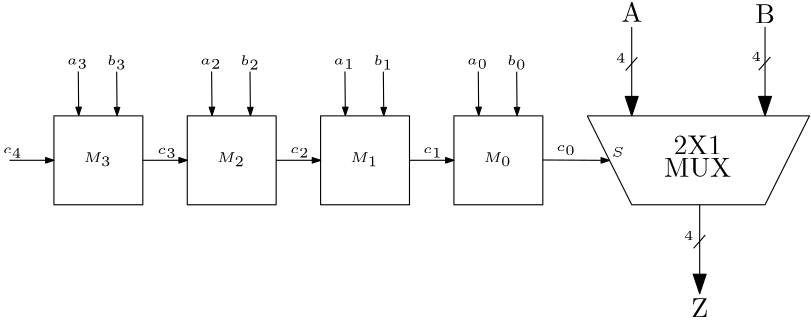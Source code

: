 <?xml version="1.0"?>
<!DOCTYPE ipe SYSTEM "ipe.dtd">
<ipe version="70218" creator="Ipe 7.2.28">
<info created="D:20241018214006" modified="D:20241018214704"/>
<ipestyle name="basic">
<symbol name="arrow/arc(spx)">
<path stroke="sym-stroke" fill="sym-stroke" pen="sym-pen">
0 0 m
-1 0.333 l
-1 -0.333 l
h
</path>
</symbol>
<symbol name="arrow/farc(spx)">
<path stroke="sym-stroke" fill="white" pen="sym-pen">
0 0 m
-1 0.333 l
-1 -0.333 l
h
</path>
</symbol>
<symbol name="arrow/ptarc(spx)">
<path stroke="sym-stroke" fill="sym-stroke" pen="sym-pen">
0 0 m
-1 0.333 l
-0.8 0 l
-1 -0.333 l
h
</path>
</symbol>
<symbol name="arrow/fptarc(spx)">
<path stroke="sym-stroke" fill="white" pen="sym-pen">
0 0 m
-1 0.333 l
-0.8 0 l
-1 -0.333 l
h
</path>
</symbol>
<symbol name="mark/circle(sx)" transformations="translations">
<path fill="sym-stroke">
0.6 0 0 0.6 0 0 e
0.4 0 0 0.4 0 0 e
</path>
</symbol>
<symbol name="mark/disk(sx)" transformations="translations">
<path fill="sym-stroke">
0.6 0 0 0.6 0 0 e
</path>
</symbol>
<symbol name="mark/fdisk(sfx)" transformations="translations">
<group>
<path fill="sym-fill">
0.5 0 0 0.5 0 0 e
</path>
<path fill="sym-stroke" fillrule="eofill">
0.6 0 0 0.6 0 0 e
0.4 0 0 0.4 0 0 e
</path>
</group>
</symbol>
<symbol name="mark/box(sx)" transformations="translations">
<path fill="sym-stroke" fillrule="eofill">
-0.6 -0.6 m
0.6 -0.6 l
0.6 0.6 l
-0.6 0.6 l
h
-0.4 -0.4 m
0.4 -0.4 l
0.4 0.4 l
-0.4 0.4 l
h
</path>
</symbol>
<symbol name="mark/square(sx)" transformations="translations">
<path fill="sym-stroke">
-0.6 -0.6 m
0.6 -0.6 l
0.6 0.6 l
-0.6 0.6 l
h
</path>
</symbol>
<symbol name="mark/fsquare(sfx)" transformations="translations">
<group>
<path fill="sym-fill">
-0.5 -0.5 m
0.5 -0.5 l
0.5 0.5 l
-0.5 0.5 l
h
</path>
<path fill="sym-stroke" fillrule="eofill">
-0.6 -0.6 m
0.6 -0.6 l
0.6 0.6 l
-0.6 0.6 l
h
-0.4 -0.4 m
0.4 -0.4 l
0.4 0.4 l
-0.4 0.4 l
h
</path>
</group>
</symbol>
<symbol name="mark/cross(sx)" transformations="translations">
<group>
<path fill="sym-stroke">
-0.43 -0.57 m
0.57 0.43 l
0.43 0.57 l
-0.57 -0.43 l
h
</path>
<path fill="sym-stroke">
-0.43 0.57 m
0.57 -0.43 l
0.43 -0.57 l
-0.57 0.43 l
h
</path>
</group>
</symbol>
<symbol name="arrow/fnormal(spx)">
<path stroke="sym-stroke" fill="white" pen="sym-pen">
0 0 m
-1 0.333 l
-1 -0.333 l
h
</path>
</symbol>
<symbol name="arrow/pointed(spx)">
<path stroke="sym-stroke" fill="sym-stroke" pen="sym-pen">
0 0 m
-1 0.333 l
-0.8 0 l
-1 -0.333 l
h
</path>
</symbol>
<symbol name="arrow/fpointed(spx)">
<path stroke="sym-stroke" fill="white" pen="sym-pen">
0 0 m
-1 0.333 l
-0.8 0 l
-1 -0.333 l
h
</path>
</symbol>
<symbol name="arrow/linear(spx)">
<path stroke="sym-stroke" pen="sym-pen">
-1 0.333 m
0 0 l
-1 -0.333 l
</path>
</symbol>
<symbol name="arrow/fdouble(spx)">
<path stroke="sym-stroke" fill="white" pen="sym-pen">
0 0 m
-1 0.333 l
-1 -0.333 l
h
-1 0 m
-2 0.333 l
-2 -0.333 l
h
</path>
</symbol>
<symbol name="arrow/double(spx)">
<path stroke="sym-stroke" fill="sym-stroke" pen="sym-pen">
0 0 m
-1 0.333 l
-1 -0.333 l
h
-1 0 m
-2 0.333 l
-2 -0.333 l
h
</path>
</symbol>
<symbol name="arrow/mid-normal(spx)">
<path stroke="sym-stroke" fill="sym-stroke" pen="sym-pen">
0.5 0 m
-0.5 0.333 l
-0.5 -0.333 l
h
</path>
</symbol>
<symbol name="arrow/mid-fnormal(spx)">
<path stroke="sym-stroke" fill="white" pen="sym-pen">
0.5 0 m
-0.5 0.333 l
-0.5 -0.333 l
h
</path>
</symbol>
<symbol name="arrow/mid-pointed(spx)">
<path stroke="sym-stroke" fill="sym-stroke" pen="sym-pen">
0.5 0 m
-0.5 0.333 l
-0.3 0 l
-0.5 -0.333 l
h
</path>
</symbol>
<symbol name="arrow/mid-fpointed(spx)">
<path stroke="sym-stroke" fill="white" pen="sym-pen">
0.5 0 m
-0.5 0.333 l
-0.3 0 l
-0.5 -0.333 l
h
</path>
</symbol>
<symbol name="arrow/mid-double(spx)">
<path stroke="sym-stroke" fill="sym-stroke" pen="sym-pen">
1 0 m
0 0.333 l
0 -0.333 l
h
0 0 m
-1 0.333 l
-1 -0.333 l
h
</path>
</symbol>
<symbol name="arrow/mid-fdouble(spx)">
<path stroke="sym-stroke" fill="white" pen="sym-pen">
1 0 m
0 0.333 l
0 -0.333 l
h
0 0 m
-1 0.333 l
-1 -0.333 l
h
</path>
</symbol>
<anglesize name="22.5 deg" value="22.5"/>
<anglesize name="30 deg" value="30"/>
<anglesize name="45 deg" value="45"/>
<anglesize name="60 deg" value="60"/>
<anglesize name="90 deg" value="90"/>
<arrowsize name="large" value="10"/>
<arrowsize name="small" value="5"/>
<arrowsize name="tiny" value="3"/>
<color name="blue" value="0 0 1"/>
<color name="brown" value="0.647 0.165 0.165"/>
<color name="darkblue" value="0 0 0.545"/>
<color name="darkcyan" value="0 0.545 0.545"/>
<color name="darkgray" value="0.663"/>
<color name="darkgreen" value="0 0.392 0"/>
<color name="darkmagenta" value="0.545 0 0.545"/>
<color name="darkorange" value="1 0.549 0"/>
<color name="darkred" value="0.545 0 0"/>
<color name="gold" value="1 0.843 0"/>
<color name="gray" value="0.745"/>
<color name="green" value="0 1 0"/>
<color name="lightblue" value="0.678 0.847 0.902"/>
<color name="lightcyan" value="0.878 1 1"/>
<color name="lightgray" value="0.827"/>
<color name="lightgreen" value="0.565 0.933 0.565"/>
<color name="lightyellow" value="1 1 0.878"/>
<color name="navy" value="0 0 0.502"/>
<color name="orange" value="1 0.647 0"/>
<color name="pink" value="1 0.753 0.796"/>
<color name="purple" value="0.627 0.125 0.941"/>
<color name="red" value="1 0 0"/>
<color name="seagreen" value="0.18 0.545 0.341"/>
<color name="turquoise" value="0.251 0.878 0.816"/>
<color name="violet" value="0.933 0.51 0.933"/>
<color name="yellow" value="1 1 0"/>
<dashstyle name="dash dot dotted" value="[4 2 1 2 1 2] 0"/>
<dashstyle name="dash dotted" value="[4 2 1 2] 0"/>
<dashstyle name="dashed" value="[4] 0"/>
<dashstyle name="dotted" value="[1 3] 0"/>
<gridsize name="10 pts (~3.5 mm)" value="10"/>
<gridsize name="14 pts (~5 mm)" value="14"/>
<gridsize name="16 pts (~6 mm)" value="16"/>
<gridsize name="20 pts (~7 mm)" value="20"/>
<gridsize name="28 pts (~10 mm)" value="28"/>
<gridsize name="32 pts (~12 mm)" value="32"/>
<gridsize name="4 pts" value="4"/>
<gridsize name="56 pts (~20 mm)" value="56"/>
<gridsize name="8 pts (~3 mm)" value="8"/>
<opacity name="10%" value="0.1"/>
<opacity name="30%" value="0.3"/>
<opacity name="50%" value="0.5"/>
<opacity name="75%" value="0.75"/>
<pen name="fat" value="1.2"/>
<pen name="heavier" value="0.8"/>
<pen name="ultrafat" value="2"/>
<symbolsize name="large" value="5"/>
<symbolsize name="small" value="2"/>
<symbolsize name="tiny" value="1.1"/>
<textsize name="Huge" value="\Huge"/>
<textsize name="LARGE" value="\LARGE"/>
<textsize name="Large" value="\Large"/>
<textsize name="footnote" value="\footnotesize"/>
<textsize name="huge" value="\huge"/>
<textsize name="large" value="\large"/>
<textsize name="script" value="\scriptsize"/>
<textsize name="small" value="\small"/>
<textsize name="tiny" value="\tiny"/>
<textstyle name="center" begin="\begin{center}" end="\end{center}"/>
<textstyle name="item" begin="\begin{itemize}\item{}" end="\end{itemize}"/>
<textstyle name="itemize" begin="\begin{itemize}" end="\end{itemize}"/>
<tiling name="falling" angle="-60" step="4" width="1"/>
<tiling name="rising" angle="30" step="4" width="1"/>
</ipestyle>
<page>
<layer name="alpha"/>
<view layers="alpha" active="alpha"/>
<path layer="alpha" matrix="1 0 0 1 -272 0" stroke="black">
304 560 m
304 528 l
336 528 l
336 560 l
h
</path>
<path matrix="1 0 0 1 -272 0" stroke="black" arrow="normal/tiny">
312.766 575.985 m
312.917 560.125 l
</path>
<path matrix="1 0 0 1 -258.179 -0.0750643" stroke="black" arrow="normal/tiny">
312.766 575.985 m
312.917 560.125 l
</path>
<text matrix="1 0 0 1 -274.115 -1.35944" transformations="translations" pos="316.693 544.68" stroke="black" type="label" width="10.284" height="3.408" depth="1.49" valign="baseline" size="tiny" style="math">M_3</text>
<text matrix="1 0 0 1 -255.837 1.47021" transformations="translations" pos="292.506 576.971" stroke="black" type="label" width="7.746" height="2.149" depth="1.49" valign="baseline" size="tiny" style="math">a_3</text>
<text matrix="1 0 0 1 -258.287 -0.0544523" transformations="translations" pos="309.441 578.278" stroke="black" type="label" width="7.043" height="3.464" depth="1.49" valign="baseline" size="tiny" style="math">b_3</text>
<text matrix="1 0 0 1 -258.784 -0.45705" transformations="translations" pos="272.369 546.904" stroke="black" type="label" width="7.123" height="2.149" depth="1.49" valign="baseline" size="tiny" style="math">c_4</text>
<path matrix="1 0 0 1 -224 0" stroke="black">
304 560 m
304 528 l
336 528 l
336 560 l
h
</path>
<path matrix="1 0 0 1 -224 0" stroke="black" arrow="normal/tiny">
312.766 575.985 m
312.917 560.125 l
</path>
<path matrix="1 0 0 1 -210.179 -0.0750643" stroke="black" arrow="normal/tiny">
312.766 575.985 m
312.917 560.125 l
</path>
<text matrix="1 0 0 1 -226.115 -1.35944" transformations="translations" pos="316.693 544.68" stroke="black" type="label" width="10.284" height="3.408" depth="1.49" valign="baseline" size="tiny" style="math">M_2</text>
<text matrix="1 0 0 1 -207.837 1.47021" transformations="translations" pos="292.506 576.971" stroke="black" type="label" width="7.746" height="2.149" depth="1.49" valign="baseline" size="tiny" style="math">a_2</text>
<text matrix="1 0 0 1 -210.287 -0.0544523" transformations="translations" pos="309.441 578.278" stroke="black" type="label" width="7.043" height="3.464" depth="1.49" valign="baseline" size="tiny" style="math">b_2</text>
<path matrix="1 0 0 1 -176 0" stroke="black">
304 560 m
304 528 l
336 528 l
336 560 l
h
</path>
<path matrix="1 0 0 1 -176 0" stroke="black" arrow="normal/tiny">
312.766 575.985 m
312.917 560.125 l
</path>
<path matrix="1 0 0 1 -162.179 -0.0750643" stroke="black" arrow="normal/tiny">
312.766 575.985 m
312.917 560.125 l
</path>
<text matrix="1 0 0 1 -178.115 -1.35944" transformations="translations" pos="316.693 544.68" stroke="black" type="label" width="10.284" height="3.408" depth="1.49" valign="baseline" size="tiny" style="math">M_1</text>
<text matrix="1 0 0 1 -159.837 1.47021" transformations="translations" pos="292.506 576.971" stroke="black" type="label" width="7.746" height="2.149" depth="1.49" valign="baseline" size="tiny" style="math">a_1</text>
<text matrix="1 0 0 1 -162.287 -0.0544523" transformations="translations" pos="309.441 578.278" stroke="black" type="label" width="7.043" height="3.464" depth="1.49" valign="baseline" size="tiny" style="math">b_1</text>
<path matrix="1 0 0 1 -128 0" stroke="black">
304 560 m
304 528 l
336 528 l
336 560 l
h
</path>
<path matrix="1 0 0 1 -128 0" stroke="black" arrow="normal/tiny">
312.766 575.985 m
312.917 560.125 l
</path>
<path matrix="1 0 0 1 -114.179 -0.0750643" stroke="black" arrow="normal/tiny">
312.766 575.985 m
312.917 560.125 l
</path>
<text matrix="1 0 0 1 -130.115 -1.35944" transformations="translations" pos="316.693 544.68" stroke="black" type="label" width="10.284" height="3.408" depth="1.49" valign="baseline" size="tiny" style="math">M_0</text>
<text matrix="1 0 0 1 -111.837 1.47021" transformations="translations" pos="292.506 576.971" stroke="black" type="label" width="7.746" height="2.149" depth="1.49" valign="baseline" size="tiny" style="math">a_0</text>
<text matrix="1 0 0 1 -114.287 -0.0544523" transformations="translations" pos="309.441 578.278" stroke="black" type="label" width="7.043" height="3.464" depth="1.49" valign="baseline" size="tiny" style="math">b_0</text>
<text matrix="1 0 0 1 -203.142 -0.581111" transformations="translations" pos="272.369 546.904" stroke="black" type="label" width="7.123" height="2.149" depth="1.49" valign="baseline" size="tiny" style="math">c_3</text>
<text matrix="1 0 0 1 -155.389 -0.412965" transformations="translations" pos="272.369 546.904" stroke="black" type="label" width="7.123" height="2.149" depth="1.49" valign="baseline" size="tiny" style="math">c_2</text>
<text matrix="1 0 0 1 -107.467 -0.412965" transformations="translations" pos="272.369 546.904" stroke="black" type="label" width="7.123" height="2.149" depth="1.49" valign="baseline" size="tiny" style="math">c_1</text>
<text matrix="1 0 0 1 -59.546 0.427764" transformations="translations" pos="272.369 546.904" stroke="black" type="label" width="7.123" height="2.149" depth="1.49" valign="baseline" size="tiny" style="math">c_0</text>
<text matrix="1 0 0 1 47.0156 -125.901" transformations="translations" pos="208 672" stroke="black" type="label" width="17.435" height="6.808" depth="0" valign="baseline">2X1</text>
<path matrix="1 0 0 1 16 -144" stroke="black" arrow="normal/normal">
224 736 m
224 704 l
</path>
<path matrix="1 0 0 1 0 -144" stroke="black" arrow="normal/normal">
288 736 m
288 704 l
</path>
<text matrix="1 0 0 1 12.338 -142.098" transformations="translations" pos="224 736" stroke="black" type="label" width="7.472" height="6.808" depth="0" valign="baseline">A</text>
<text matrix="1 0 0 1 -3.522 -142.662" transformations="translations" pos="288 736" stroke="black" type="label" width="7.057" height="6.808" depth="0" valign="baseline">B</text>
<path matrix="1 0 0 1 16 -144" stroke="black">
226.017 725.1 m
221.821 720.331 l
</path>
<path matrix="1 0 0 1 63.901 -143.905" stroke="black">
226.017 725.1 m
221.821 720.331 l
</path>
<text matrix="1 0 0 1 13.806 -144" transformations="translations" pos="220.581 723.192" stroke="black" type="label" width="3.39" height="3.21" depth="0" valign="baseline" size="tiny">4</text>
<text matrix="1 0 0 1 0 -144" transformations="translations" pos="283.146 723.765" stroke="black" type="label" width="3.39" height="3.21" depth="0" valign="baseline" size="tiny">4</text>
<path matrix="1 0 0 1 40.4646 -208" stroke="black" arrow="normal/normal">
224 736 m
224 704 l
</path>
<path matrix="1 0 0 1 40.4646 -208" stroke="black">
226.017 725.1 m
221.821 720.331 l
</path>
<text matrix="1 0 0 1 38.2706 -208" transformations="translations" pos="220.581 723.192" stroke="black" type="label" width="3.39" height="3.21" depth="0" valign="baseline" size="tiny">4</text>
<text matrix="1 0 0 1 5.46556 -120.523" transformations="translations" pos="256 608" stroke="black" type="label" width="6.088" height="6.808" depth="0" valign="baseline">Z</text>
<path stroke="black" arrow="normal/tiny">
16 544 m
32 544 l
</path>
<path matrix="1 0 0 1 48 0" stroke="black" arrow="normal/tiny">
16 544 m
32 544 l
</path>
<path matrix="1 0 0 1 96 0" stroke="black" arrow="normal/tiny">
16 544 m
32 544 l
</path>
<path matrix="1 0 0 1 144 0" stroke="black" arrow="normal/tiny">
16 544 m
32 544 l
</path>
<path matrix="1 0 0 1 96 48" stroke="black">
128 512 m
208 512 l
192 480 l
144 480 l
128 512 l
128 512 l
128 512 l
</path>
<text matrix="1 0 0 1 130.565 41.1992" transformations="translations" pos="121.099 496.864" stroke="black" type="label" width="24.076" height="6.808" depth="0" valign="baseline">MUX</text>
<path stroke="black" arrow="normal/tiny">
207.981 544.113 m
231.972 543.969 l
</path>
<text matrix="1 0 0 1 -1.72391 -1.65208" transformations="translations" pos="234.432 546.914" stroke="black" type="label" width="4.518" height="3.404" depth="0" valign="baseline" size="tiny">$S$</text>
</page>
</ipe>
